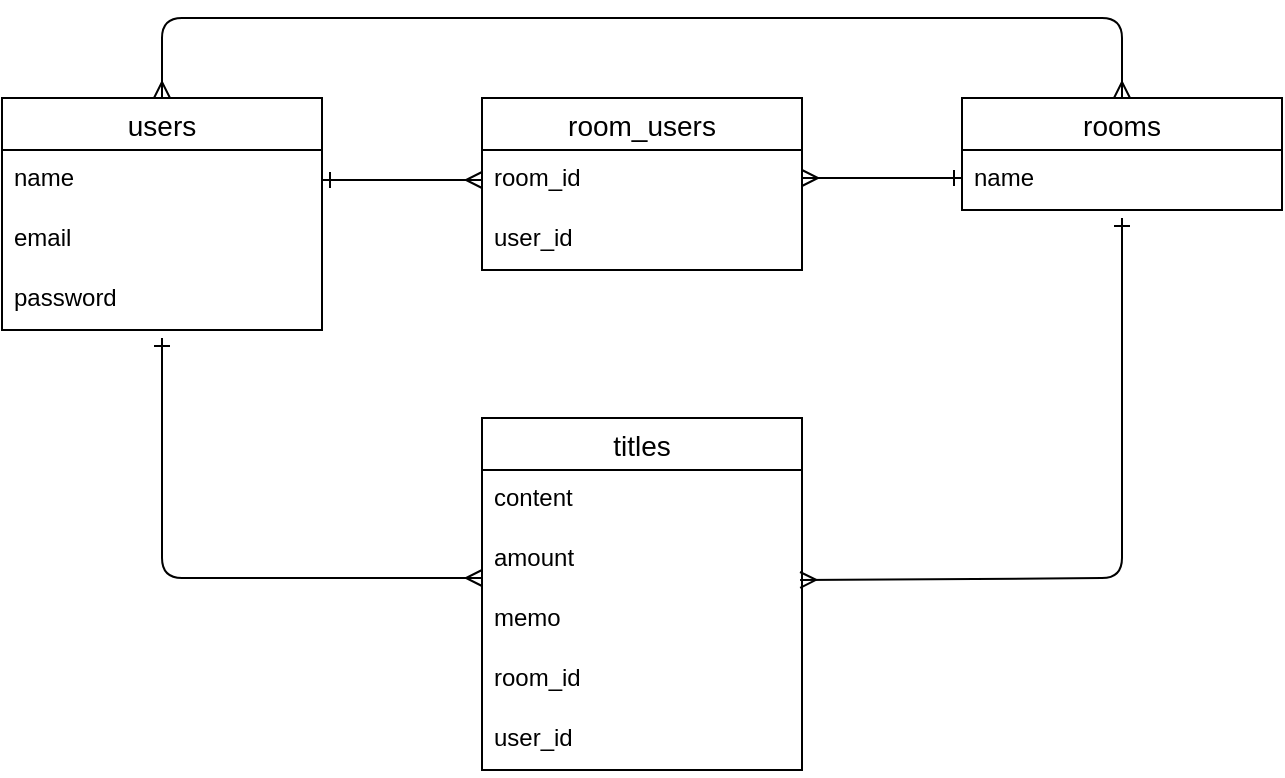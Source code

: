 <mxfile>
    <diagram id="fSBwVYcCsY5ilX2bOifh" name="ページ1">
        <mxGraphModel dx="581" dy="501" grid="1" gridSize="10" guides="1" tooltips="1" connect="1" arrows="1" fold="1" page="1" pageScale="1" pageWidth="827" pageHeight="1169" math="0" shadow="0">
            <root>
                <mxCell id="0"/>
                <mxCell id="1" parent="0"/>
                <mxCell id="2" value="users" style="swimlane;fontStyle=0;childLayout=stackLayout;horizontal=1;startSize=26;horizontalStack=0;resizeParent=1;resizeParentMax=0;resizeLast=0;collapsible=1;marginBottom=0;align=center;fontSize=14;" vertex="1" parent="1">
                    <mxGeometry x="40" y="80" width="160" height="116" as="geometry"/>
                </mxCell>
                <mxCell id="3" value="name" style="text;strokeColor=none;fillColor=none;spacingLeft=4;spacingRight=4;overflow=hidden;rotatable=0;points=[[0,0.5],[1,0.5]];portConstraint=eastwest;fontSize=12;" vertex="1" parent="2">
                    <mxGeometry y="26" width="160" height="30" as="geometry"/>
                </mxCell>
                <mxCell id="4" value="email" style="text;strokeColor=none;fillColor=none;spacingLeft=4;spacingRight=4;overflow=hidden;rotatable=0;points=[[0,0.5],[1,0.5]];portConstraint=eastwest;fontSize=12;" vertex="1" parent="2">
                    <mxGeometry y="56" width="160" height="30" as="geometry"/>
                </mxCell>
                <mxCell id="5" value="password" style="text;strokeColor=none;fillColor=none;spacingLeft=4;spacingRight=4;overflow=hidden;rotatable=0;points=[[0,0.5],[1,0.5]];portConstraint=eastwest;fontSize=12;" vertex="1" parent="2">
                    <mxGeometry y="86" width="160" height="30" as="geometry"/>
                </mxCell>
                <mxCell id="6" value="rooms" style="swimlane;fontStyle=0;childLayout=stackLayout;horizontal=1;startSize=26;horizontalStack=0;resizeParent=1;resizeParentMax=0;resizeLast=0;collapsible=1;marginBottom=0;align=center;fontSize=14;" vertex="1" parent="1">
                    <mxGeometry x="520" y="80" width="160" height="56" as="geometry"/>
                </mxCell>
                <mxCell id="7" value="name" style="text;strokeColor=none;fillColor=none;spacingLeft=4;spacingRight=4;overflow=hidden;rotatable=0;points=[[0,0.5],[1,0.5]];portConstraint=eastwest;fontSize=12;" vertex="1" parent="6">
                    <mxGeometry y="26" width="160" height="30" as="geometry"/>
                </mxCell>
                <mxCell id="10" value="room_users" style="swimlane;fontStyle=0;childLayout=stackLayout;horizontal=1;startSize=26;horizontalStack=0;resizeParent=1;resizeParentMax=0;resizeLast=0;collapsible=1;marginBottom=0;align=center;fontSize=14;" vertex="1" parent="1">
                    <mxGeometry x="280" y="80" width="160" height="86" as="geometry"/>
                </mxCell>
                <mxCell id="12" value="room_id" style="text;strokeColor=none;fillColor=none;spacingLeft=4;spacingRight=4;overflow=hidden;rotatable=0;points=[[0,0.5],[1,0.5]];portConstraint=eastwest;fontSize=12;" vertex="1" parent="10">
                    <mxGeometry y="26" width="160" height="30" as="geometry"/>
                </mxCell>
                <mxCell id="13" value="user_id" style="text;strokeColor=none;fillColor=none;spacingLeft=4;spacingRight=4;overflow=hidden;rotatable=0;points=[[0,0.5],[1,0.5]];portConstraint=eastwest;fontSize=12;" vertex="1" parent="10">
                    <mxGeometry y="56" width="160" height="30" as="geometry"/>
                </mxCell>
                <mxCell id="14" value="titles" style="swimlane;fontStyle=0;childLayout=stackLayout;horizontal=1;startSize=26;horizontalStack=0;resizeParent=1;resizeParentMax=0;resizeLast=0;collapsible=1;marginBottom=0;align=center;fontSize=14;" vertex="1" parent="1">
                    <mxGeometry x="280" y="240" width="160" height="176" as="geometry"/>
                </mxCell>
                <mxCell id="15" value="content" style="text;strokeColor=none;fillColor=none;spacingLeft=4;spacingRight=4;overflow=hidden;rotatable=0;points=[[0,0.5],[1,0.5]];portConstraint=eastwest;fontSize=12;" vertex="1" parent="14">
                    <mxGeometry y="26" width="160" height="30" as="geometry"/>
                </mxCell>
                <mxCell id="16" value="amount" style="text;strokeColor=none;fillColor=none;spacingLeft=4;spacingRight=4;overflow=hidden;rotatable=0;points=[[0,0.5],[1,0.5]];portConstraint=eastwest;fontSize=12;" vertex="1" parent="14">
                    <mxGeometry y="56" width="160" height="30" as="geometry"/>
                </mxCell>
                <mxCell id="22" value="memo" style="text;strokeColor=none;fillColor=none;spacingLeft=4;spacingRight=4;overflow=hidden;rotatable=0;points=[[0,0.5],[1,0.5]];portConstraint=eastwest;fontSize=12;" vertex="1" parent="14">
                    <mxGeometry y="86" width="160" height="30" as="geometry"/>
                </mxCell>
                <mxCell id="17" value="room_id" style="text;strokeColor=none;fillColor=none;spacingLeft=4;spacingRight=4;overflow=hidden;rotatable=0;points=[[0,0.5],[1,0.5]];portConstraint=eastwest;fontSize=12;" vertex="1" parent="14">
                    <mxGeometry y="116" width="160" height="30" as="geometry"/>
                </mxCell>
                <mxCell id="23" value="user_id" style="text;strokeColor=none;fillColor=none;spacingLeft=4;spacingRight=4;overflow=hidden;rotatable=0;points=[[0,0.5],[1,0.5]];portConstraint=eastwest;fontSize=12;" vertex="1" parent="14">
                    <mxGeometry y="146" width="160" height="30" as="geometry"/>
                </mxCell>
                <mxCell id="24" value="" style="edgeStyle=entityRelationEdgeStyle;fontSize=12;html=1;endArrow=ERmany;endFill=0;startArrow=ERone;startFill=0;exitX=1;exitY=0.5;exitDx=0;exitDy=0;entryX=0;entryY=0.5;entryDx=0;entryDy=0;" edge="1" parent="1" source="3" target="12">
                    <mxGeometry width="100" height="100" relative="1" as="geometry">
                        <mxPoint x="180" y="236" as="sourcePoint"/>
                        <mxPoint x="280" y="136" as="targetPoint"/>
                    </mxGeometry>
                </mxCell>
                <mxCell id="25" value="" style="edgeStyle=entityRelationEdgeStyle;fontSize=12;html=1;endArrow=ERone;endFill=0;startArrow=ERmany;startFill=0;exitX=1;exitY=0;exitDx=0;exitDy=0;exitPerimeter=0;" edge="1" parent="1">
                    <mxGeometry width="100" height="100" relative="1" as="geometry">
                        <mxPoint x="440" y="120" as="sourcePoint"/>
                        <mxPoint x="520" y="120" as="targetPoint"/>
                    </mxGeometry>
                </mxCell>
                <mxCell id="28" value="" style="fontSize=12;html=1;endArrow=ERmany;endFill=0;startArrow=ERone;startFill=0;" edge="1" parent="1">
                    <mxGeometry width="100" height="100" relative="1" as="geometry">
                        <mxPoint x="120" y="200" as="sourcePoint"/>
                        <mxPoint x="280" y="320" as="targetPoint"/>
                        <Array as="points">
                            <mxPoint x="120" y="320"/>
                        </Array>
                    </mxGeometry>
                </mxCell>
                <mxCell id="29" value="" style="fontSize=12;html=1;endArrow=ERone;exitX=0.994;exitY=0.833;exitDx=0;exitDy=0;exitPerimeter=0;endFill=0;startArrow=ERmany;startFill=0;" edge="1" parent="1" source="16">
                    <mxGeometry width="100" height="100" relative="1" as="geometry">
                        <mxPoint x="270" y="330" as="sourcePoint"/>
                        <mxPoint x="600" y="140" as="targetPoint"/>
                        <Array as="points">
                            <mxPoint x="600" y="320"/>
                        </Array>
                    </mxGeometry>
                </mxCell>
                <mxCell id="30" value="" style="fontSize=12;html=1;endArrow=ERmany;exitX=0.5;exitY=0;exitDx=0;exitDy=0;entryX=0.5;entryY=0;entryDx=0;entryDy=0;endFill=0;startArrow=ERmany;startFill=0;" edge="1" parent="1" source="2" target="6">
                    <mxGeometry width="100" height="100" relative="1" as="geometry">
                        <mxPoint x="280" y="270" as="sourcePoint"/>
                        <mxPoint x="380" y="170" as="targetPoint"/>
                        <Array as="points">
                            <mxPoint x="120" y="40"/>
                            <mxPoint x="600" y="40"/>
                        </Array>
                    </mxGeometry>
                </mxCell>
            </root>
        </mxGraphModel>
    </diagram>
</mxfile>
